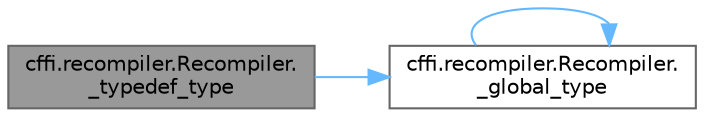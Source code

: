 digraph "cffi.recompiler.Recompiler._typedef_type"
{
 // LATEX_PDF_SIZE
  bgcolor="transparent";
  edge [fontname=Helvetica,fontsize=10,labelfontname=Helvetica,labelfontsize=10];
  node [fontname=Helvetica,fontsize=10,shape=box,height=0.2,width=0.4];
  rankdir="LR";
  Node1 [id="Node000001",label="cffi.recompiler.Recompiler.\l_typedef_type",height=0.2,width=0.4,color="gray40", fillcolor="grey60", style="filled", fontcolor="black",tooltip=" "];
  Node1 -> Node2 [id="edge1_Node000001_Node000002",color="steelblue1",style="solid",tooltip=" "];
  Node2 [id="Node000002",label="cffi.recompiler.Recompiler.\l_global_type",height=0.2,width=0.4,color="grey40", fillcolor="white", style="filled",URL="$classcffi_1_1recompiler_1_1_recompiler.html#a1c01e69cba8fcce75d9d6dc6cc68171d",tooltip=" "];
  Node2 -> Node2 [id="edge2_Node000002_Node000002",color="steelblue1",style="solid",tooltip=" "];
}
